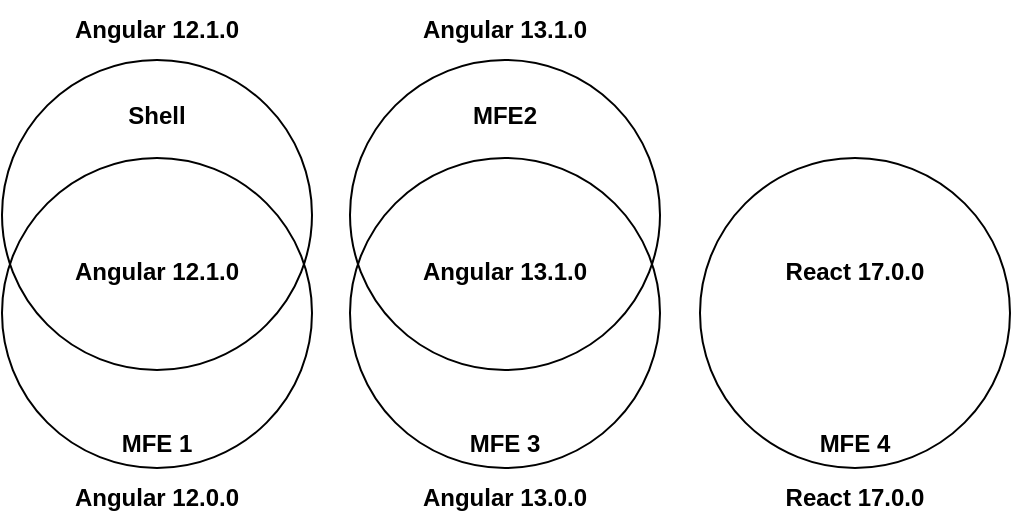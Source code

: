 <mxfile version="17.2.4" type="onedrive"><diagram id="M-Xasu8J3XZHu3Y-dBe_" name="Page-1"><mxGraphModel grid="0" page="1" gridSize="10" guides="1" tooltips="1" connect="1" arrows="1" fold="1" pageScale="1" pageWidth="512" pageHeight="267" math="0" shadow="0"><root><mxCell id="0"/><mxCell id="1" parent="0"/><mxCell id="5MzBwm1yIjAfrt10RTf0-3" value="&lt;span&gt;MFE2&lt;br&gt;&lt;br&gt;&lt;br&gt;&lt;br&gt;&lt;br&gt;&lt;br&gt;&lt;br&gt;&lt;br&gt;&lt;/span&gt;" style="ellipse;whiteSpace=wrap;html=1;aspect=fixed;fillColor=none;fontStyle=1" vertex="1" parent="1"><mxGeometry x="177" y="32" width="155" height="155" as="geometry"/></mxCell><mxCell id="5MzBwm1yIjAfrt10RTf0-1" value="&lt;span&gt;Shell&lt;br&gt;&lt;br&gt;&lt;br&gt;&lt;br&gt;&lt;br&gt;&lt;br&gt;&lt;br&gt;&lt;br&gt;&lt;/span&gt;" style="ellipse;whiteSpace=wrap;html=1;aspect=fixed;fontStyle=1" vertex="1" parent="1"><mxGeometry x="3" y="32" width="155" height="155" as="geometry"/></mxCell><mxCell id="5MzBwm1yIjAfrt10RTf0-2" value="&lt;span&gt;&lt;br&gt;&lt;br&gt;&lt;br&gt;Angular 12.1.0&lt;br&gt;&lt;br&gt;&lt;br&gt;&lt;br&gt;&lt;br&gt;&lt;br&gt;MFE 1&lt;/span&gt;" style="ellipse;whiteSpace=wrap;html=1;aspect=fixed;fillColor=none;fontStyle=1" vertex="1" parent="1"><mxGeometry x="3" y="81" width="155" height="155" as="geometry"/></mxCell><mxCell id="5MzBwm1yIjAfrt10RTf0-4" value="&lt;span&gt;&lt;br&gt;&lt;br&gt;&lt;br&gt;Angular 13.1.0&lt;br&gt;&lt;br&gt;&lt;br&gt;&lt;br&gt;&lt;br&gt;&lt;br&gt;MFE 3&lt;/span&gt;" style="ellipse;whiteSpace=wrap;html=1;aspect=fixed;fillColor=none;fontStyle=1" vertex="1" parent="1"><mxGeometry x="177" y="81" width="155" height="155" as="geometry"/></mxCell><mxCell id="5MzBwm1yIjAfrt10RTf0-6" value="&lt;span&gt;&lt;br&gt;&lt;br&gt;&lt;br&gt;React 17.0.0&lt;br&gt;&lt;br&gt;&lt;br&gt;&lt;br&gt;&lt;br&gt;&lt;br&gt;MFE 4&lt;/span&gt;" style="ellipse;whiteSpace=wrap;html=1;aspect=fixed;fillColor=none;fontStyle=1" vertex="1" parent="1"><mxGeometry x="352" y="81" width="155" height="155" as="geometry"/></mxCell><mxCell id="5MzBwm1yIjAfrt10RTf0-8" value="&lt;span style=&quot;&quot;&gt;Angular 12.1.0&lt;/span&gt;" style="text;html=1;strokeColor=none;fillColor=none;align=center;verticalAlign=middle;whiteSpace=wrap;rounded=0;labelBackgroundColor=none;fontStyle=1" vertex="1" parent="1"><mxGeometry x="28" y="2" width="105" height="30" as="geometry"/></mxCell><mxCell id="5MzBwm1yIjAfrt10RTf0-9" value="&lt;span&gt;&lt;span&gt;Angular 13.1.0&lt;/span&gt;&lt;/span&gt;" style="text;html=1;strokeColor=none;fillColor=none;align=center;verticalAlign=middle;whiteSpace=wrap;rounded=0;labelBackgroundColor=none;fontStyle=1" vertex="1" parent="1"><mxGeometry x="202" y="2" width="105" height="30" as="geometry"/></mxCell><mxCell id="5MzBwm1yIjAfrt10RTf0-10" value="&lt;span&gt;Angular 12.0.0&lt;/span&gt;" style="text;html=1;strokeColor=none;fillColor=none;align=center;verticalAlign=middle;whiteSpace=wrap;rounded=0;labelBackgroundColor=none;fontStyle=1" vertex="1" parent="1"><mxGeometry x="28" y="236" width="105" height="30" as="geometry"/></mxCell><mxCell id="5MzBwm1yIjAfrt10RTf0-11" value="&lt;span&gt;Angular 13.0.0&lt;/span&gt;" style="text;html=1;strokeColor=none;fillColor=none;align=center;verticalAlign=middle;whiteSpace=wrap;rounded=0;labelBackgroundColor=none;fontStyle=1" vertex="1" parent="1"><mxGeometry x="202" y="236" width="105" height="30" as="geometry"/></mxCell><mxCell id="5MzBwm1yIjAfrt10RTf0-12" value="&lt;span&gt;React 17.0.0&lt;/span&gt;" style="text;html=1;strokeColor=none;fillColor=none;align=center;verticalAlign=middle;whiteSpace=wrap;rounded=0;labelBackgroundColor=none;fontStyle=1" vertex="1" parent="1"><mxGeometry x="377" y="236" width="105" height="30" as="geometry"/></mxCell></root></mxGraphModel></diagram></mxfile>